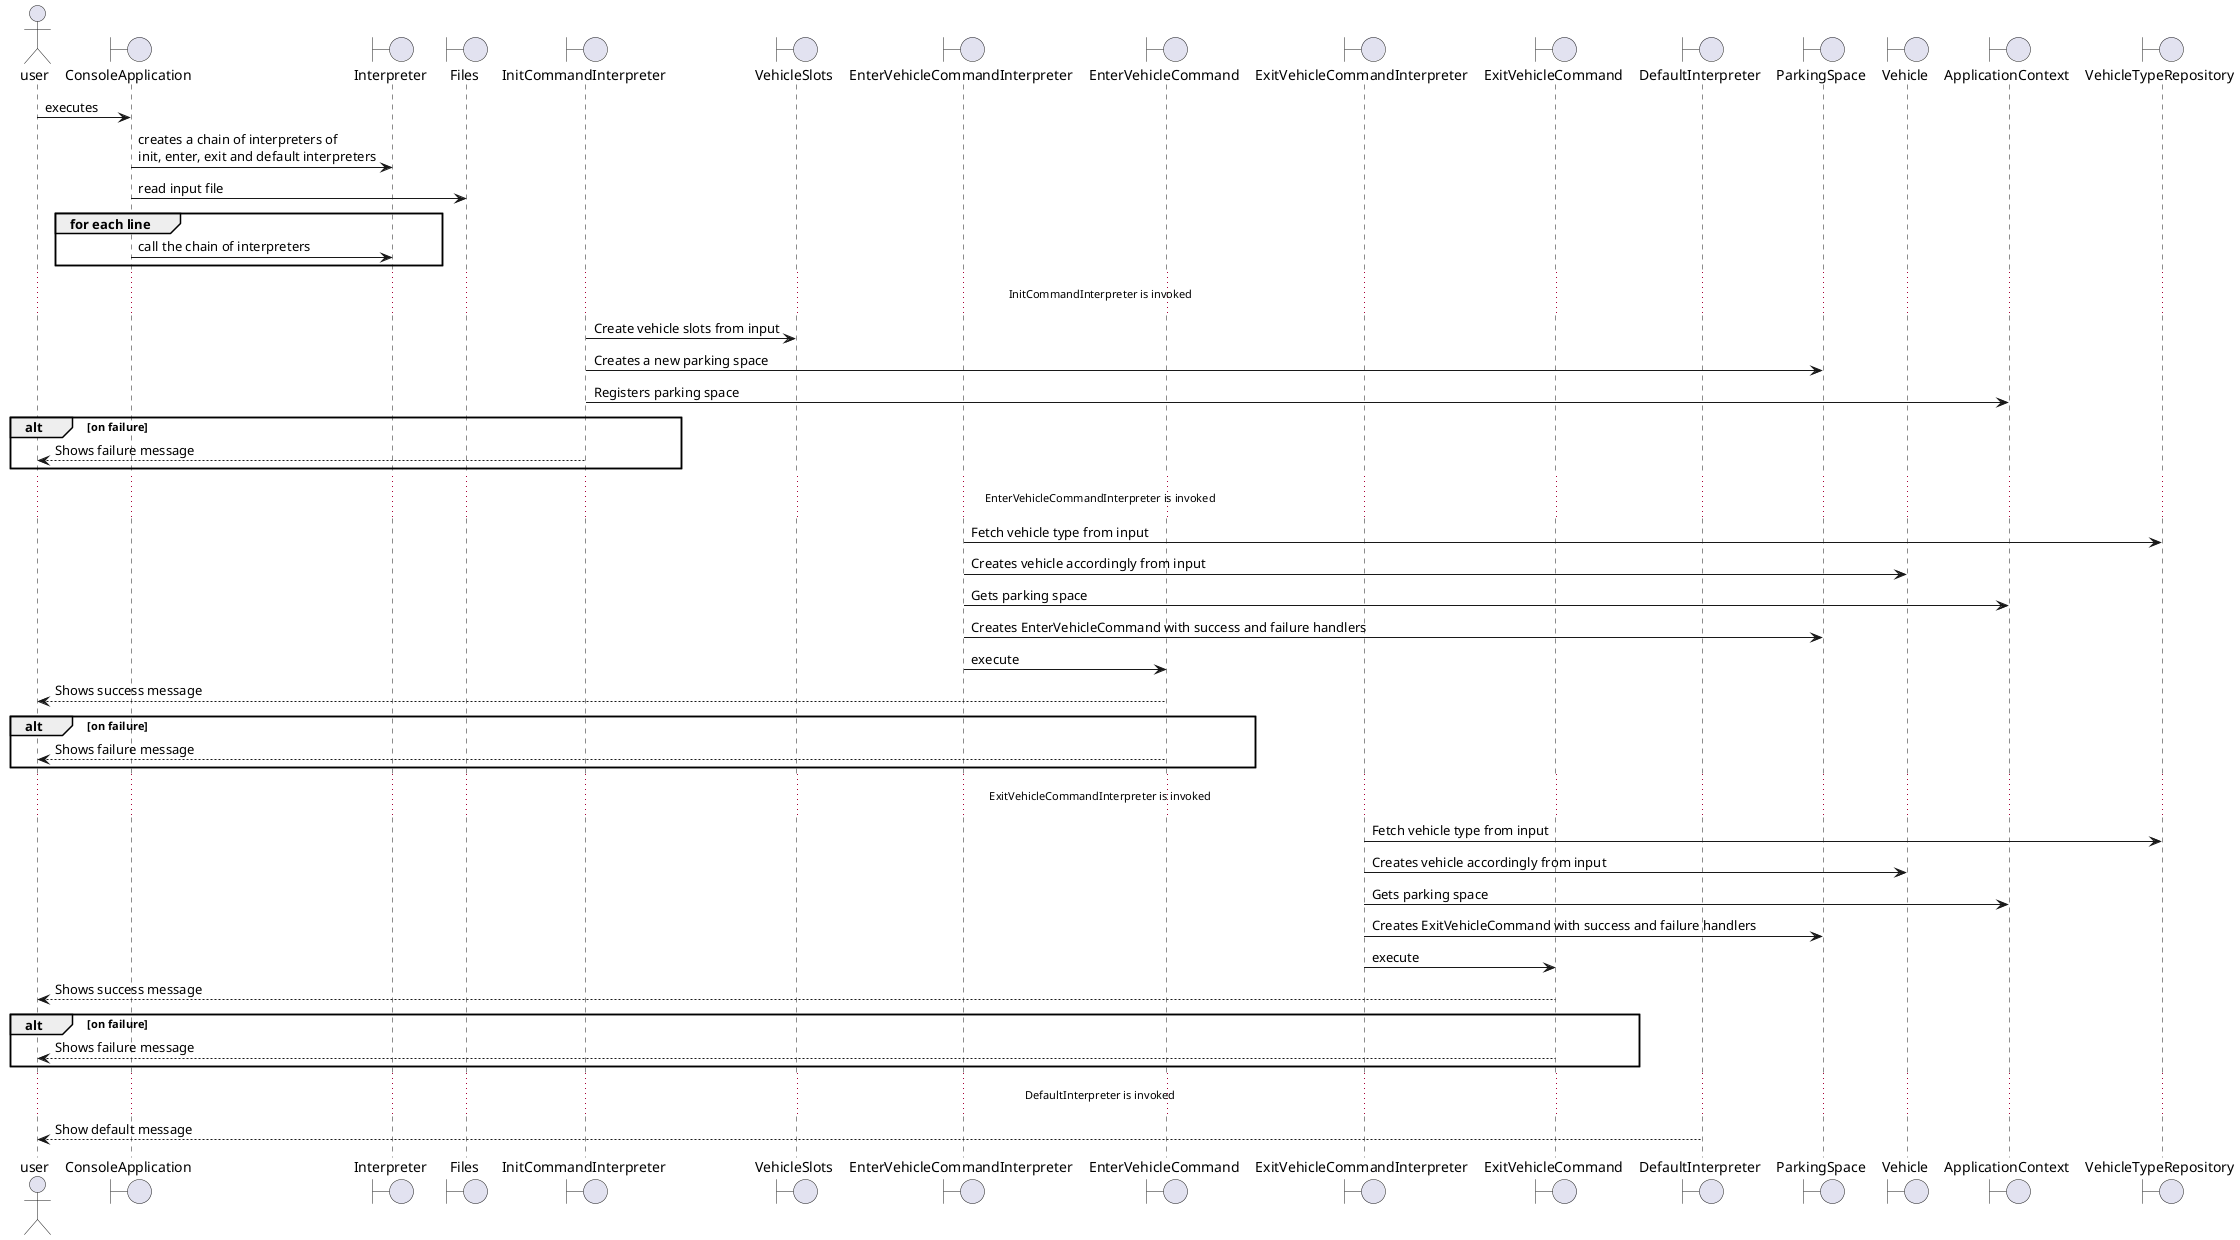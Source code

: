 @startuml

actor user
boundary ConsoleApplication
boundary Interpreter
boundary Files
boundary InitCommandInterpreter
boundary VehicleSlots
boundary EnterVehicleCommandInterpreter
boundary EnterVehicleCommand
boundary ExitVehicleCommandInterpreter
boundary ExitVehicleCommand
boundary DefaultInterpreter
boundary ParkingSpace
boundary Vehicle
boundary ApplicationContext
boundary VehicleTypeRepository

user -> ConsoleApplication: executes
ConsoleApplication -> Interpreter: creates a chain of interpreters of \ninit, enter, exit and default interpreters
ConsoleApplication -> Files: read input file
group for each line
    ConsoleApplication -> Interpreter: call the chain of interpreters
end

... InitCommandInterpreter is invoked ...

InitCommandInterpreter -> VehicleSlots: Create vehicle slots from input
InitCommandInterpreter -> ParkingSpace: Creates a new parking space
InitCommandInterpreter -> ApplicationContext: Registers parking space
alt on failure
    InitCommandInterpreter --> user: Shows failure message
end

... EnterVehicleCommandInterpreter is invoked ...

EnterVehicleCommandInterpreter -> VehicleTypeRepository: Fetch vehicle type from input
EnterVehicleCommandInterpreter -> Vehicle: Creates vehicle accordingly from input
EnterVehicleCommandInterpreter -> ApplicationContext: Gets parking space
EnterVehicleCommandInterpreter -> ParkingSpace: Creates EnterVehicleCommand with success and failure handlers
EnterVehicleCommandInterpreter -> EnterVehicleCommand: execute
EnterVehicleCommand --> user: Shows success message
alt on failure
    EnterVehicleCommand --> user: Shows failure message
end

... ExitVehicleCommandInterpreter is invoked ...

ExitVehicleCommandInterpreter -> VehicleTypeRepository: Fetch vehicle type from input
ExitVehicleCommandInterpreter -> Vehicle: Creates vehicle accordingly from input
ExitVehicleCommandInterpreter -> ApplicationContext: Gets parking space
ExitVehicleCommandInterpreter -> ParkingSpace: Creates ExitVehicleCommand with success and failure handlers
ExitVehicleCommandInterpreter -> ExitVehicleCommand: execute
ExitVehicleCommand --> user: Shows success message
alt on failure
    ExitVehicleCommand --> user: Shows failure message
end

... DefaultInterpreter is invoked ...

DefaultInterpreter --> user: Show default message

@enduml